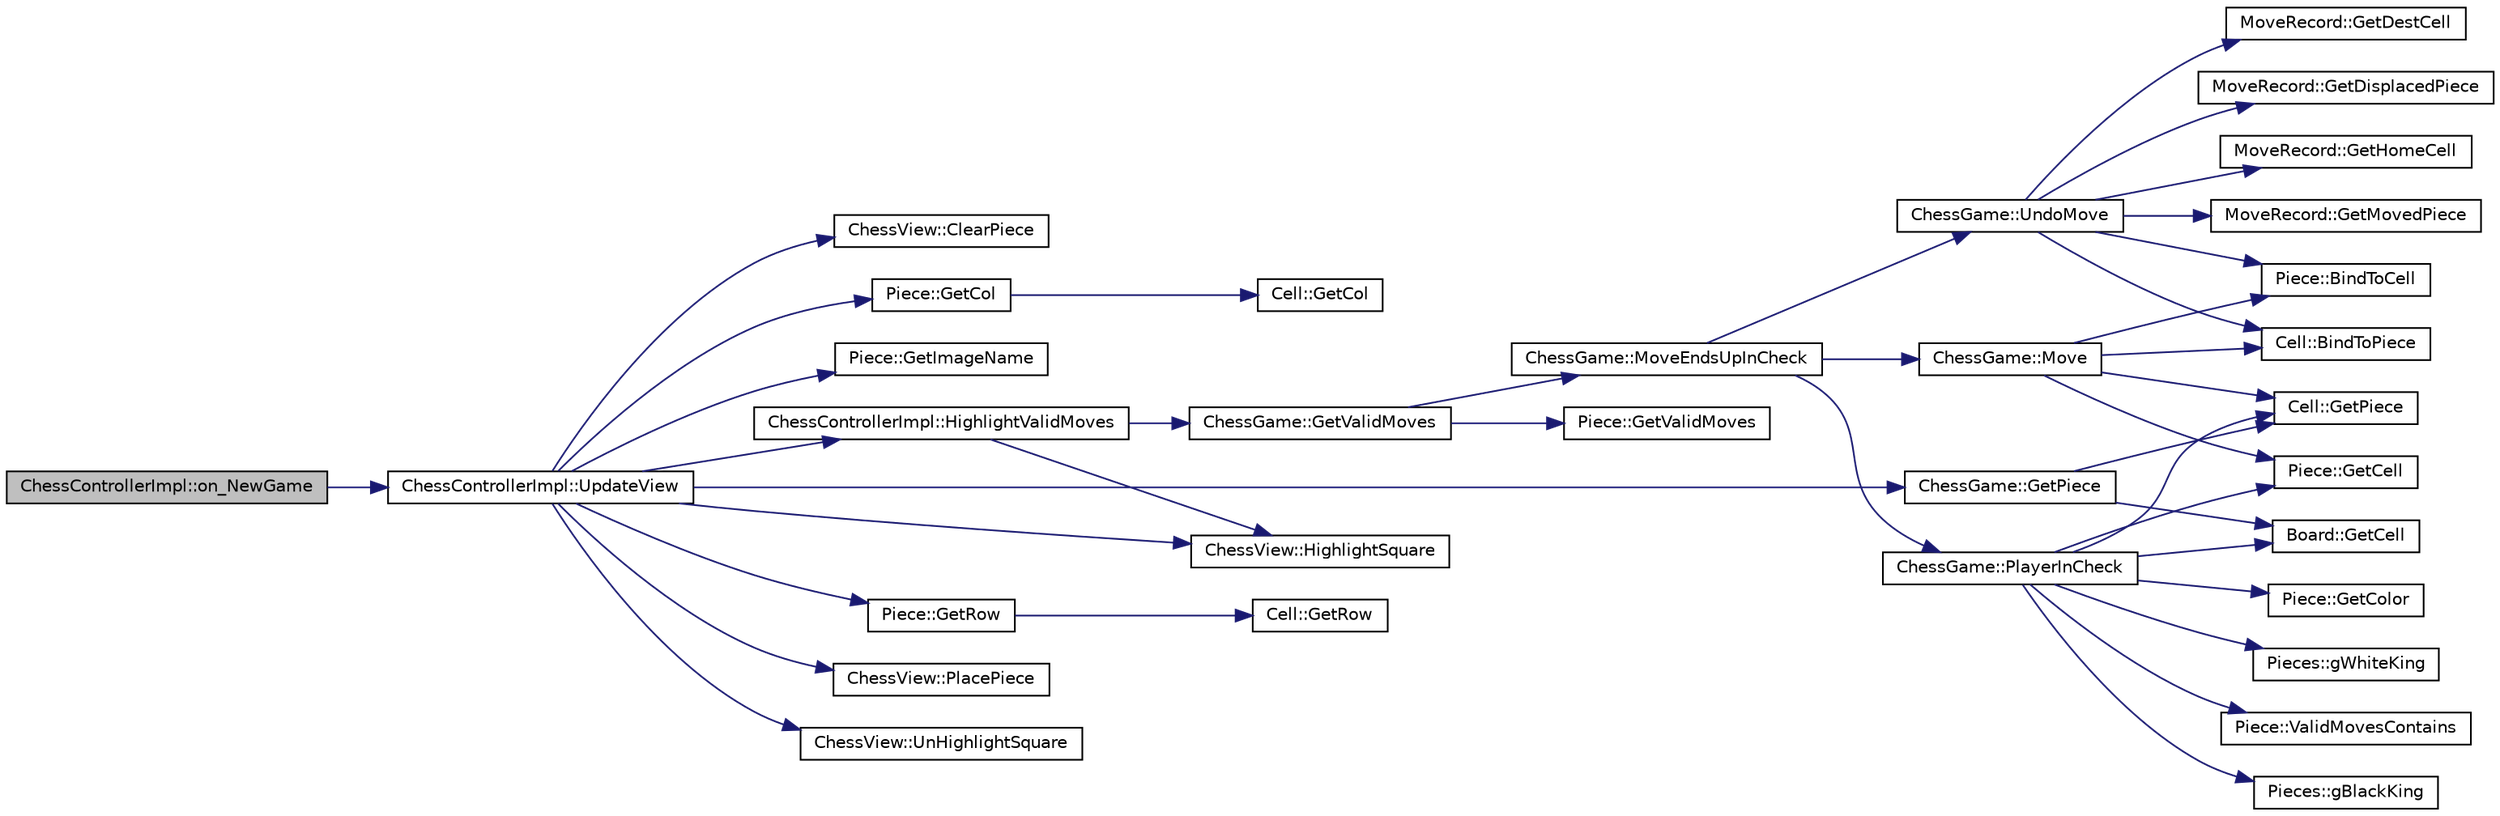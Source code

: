 digraph G
{
  bgcolor="transparent";
  edge [fontname="Helvetica",fontsize="10",labelfontname="Helvetica",labelfontsize="10"];
  node [fontname="Helvetica",fontsize="10",shape=record];
  rankdir=LR;
  Node1 [label="ChessControllerImpl::on_NewGame",height=0.2,width=0.4,color="black", fillcolor="grey75", style="filled" fontcolor="black"];
  Node1 -> Node2 [color="midnightblue",fontsize="10",style="solid",fontname="Helvetica"];
  Node2 [label="ChessControllerImpl::UpdateView",height=0.2,width=0.4,color="black",URL="$d3/d40/classChessControllerImpl.html#a2caf4270e3f57c7fd1ca959042496770"];
  Node2 -> Node3 [color="midnightblue",fontsize="10",style="solid",fontname="Helvetica"];
  Node3 [label="ChessView::ClearPiece",height=0.2,width=0.4,color="black",URL="$d5/d7d/group__chessguiconv.html#ga0ac9c26e67d2c2b30fdff78778536742"];
  Node2 -> Node4 [color="midnightblue",fontsize="10",style="solid",fontname="Helvetica"];
  Node4 [label="Piece::GetCol",height=0.2,width=0.4,color="black",URL="$d5/df0/classPiece.html#a8879a418975a1cc86426ba45bfb6e3f7"];
  Node4 -> Node5 [color="midnightblue",fontsize="10",style="solid",fontname="Helvetica"];
  Node5 [label="Cell::GetCol",height=0.2,width=0.4,color="black",URL="$de/dfd/classCell.html#ab90b2b93e59ceaa3a74789fdfae3b82b"];
  Node2 -> Node6 [color="midnightblue",fontsize="10",style="solid",fontname="Helvetica"];
  Node6 [label="Piece::GetImageName",height=0.2,width=0.4,color="black",URL="$d5/df0/classPiece.html#a6990e92520a7b9137b7369f76e1b5599"];
  Node2 -> Node7 [color="midnightblue",fontsize="10",style="solid",fontname="Helvetica"];
  Node7 [label="ChessGame::GetPiece",height=0.2,width=0.4,color="black",URL="$de/d7b/classChessGame.html#a4dab23bc5612255b5933286c0e130a3a",tooltip="Returns a pointer to the Piece held in the respective row and column."];
  Node7 -> Node8 [color="midnightblue",fontsize="10",style="solid",fontname="Helvetica"];
  Node8 [label="Board::GetCell",height=0.2,width=0.4,color="black",URL="$de/d23/classBoard.html#a35976fe4d5108f29f9de9b83901cf74c"];
  Node7 -> Node9 [color="midnightblue",fontsize="10",style="solid",fontname="Helvetica"];
  Node9 [label="Cell::GetPiece",height=0.2,width=0.4,color="black",URL="$de/dfd/classCell.html#a101bba9095488768a82099930d4ffb61"];
  Node2 -> Node10 [color="midnightblue",fontsize="10",style="solid",fontname="Helvetica"];
  Node10 [label="Piece::GetRow",height=0.2,width=0.4,color="black",URL="$d5/df0/classPiece.html#a736ac1f2c6f91262d714ae6e87f7c0c6"];
  Node10 -> Node11 [color="midnightblue",fontsize="10",style="solid",fontname="Helvetica"];
  Node11 [label="Cell::GetRow",height=0.2,width=0.4,color="black",URL="$de/dfd/classCell.html#a89c871c1dd7e5ccbe158281a3b5e5a27"];
  Node2 -> Node12 [color="midnightblue",fontsize="10",style="solid",fontname="Helvetica"];
  Node12 [label="ChessView::HighlightSquare",height=0.2,width=0.4,color="black",URL="$d5/d7d/group__chessguiconv.html#ga954de14c91a1ca1bfb8fe87a4ae444d5"];
  Node2 -> Node13 [color="midnightblue",fontsize="10",style="solid",fontname="Helvetica"];
  Node13 [label="ChessControllerImpl::HighlightValidMoves",height=0.2,width=0.4,color="black",URL="$d3/d40/classChessControllerImpl.html#a8032c032222c911d35c5e594145eb26b"];
  Node13 -> Node14 [color="midnightblue",fontsize="10",style="solid",fontname="Helvetica"];
  Node14 [label="ChessGame::GetValidMoves",height=0.2,width=0.4,color="black",URL="$de/d7b/classChessGame.html#a879e95c697a952b9e7053fab986d0390",tooltip="Returns a new set of valid cells we can move to, based on whether those moves will result in the move..."];
  Node14 -> Node15 [color="midnightblue",fontsize="10",style="solid",fontname="Helvetica"];
  Node15 [label="Piece::GetValidMoves",height=0.2,width=0.4,color="black",URL="$d5/df0/classPiece.html#a1db2bbb2354fe4eeddd443289b4654c5",tooltip="Returns a set of the cells this piece is allowed to move to."];
  Node14 -> Node16 [color="midnightblue",fontsize="10",style="solid",fontname="Helvetica"];
  Node16 [label="ChessGame::MoveEndsUpInCheck",height=0.2,width=0.4,color="black",URL="$de/d7b/classChessGame.html#a4239f85058cd4250761cf346805a6fd5"];
  Node16 -> Node17 [color="midnightblue",fontsize="10",style="solid",fontname="Helvetica"];
  Node17 [label="ChessGame::Move",height=0.2,width=0.4,color="black",URL="$de/d7b/classChessGame.html#a9654080229c8c231fe8b9c4627c3d969",tooltip="Moves piece to destCell."];
  Node17 -> Node18 [color="midnightblue",fontsize="10",style="solid",fontname="Helvetica"];
  Node18 [label="Piece::BindToCell",height=0.2,width=0.4,color="black",URL="$d5/df0/classPiece.html#a8f18e1e69d0c9ff28f546c7003f12012",tooltip="Change the cell the piece points to."];
  Node17 -> Node19 [color="midnightblue",fontsize="10",style="solid",fontname="Helvetica"];
  Node19 [label="Cell::BindToPiece",height=0.2,width=0.4,color="black",URL="$de/dfd/classCell.html#a8893f7729383333815de49f2e64f40ee"];
  Node17 -> Node20 [color="midnightblue",fontsize="10",style="solid",fontname="Helvetica"];
  Node20 [label="Piece::GetCell",height=0.2,width=0.4,color="black",URL="$d5/df0/classPiece.html#a739c3bd5bda93a637c92e9522254aabe"];
  Node17 -> Node9 [color="midnightblue",fontsize="10",style="solid",fontname="Helvetica"];
  Node16 -> Node21 [color="midnightblue",fontsize="10",style="solid",fontname="Helvetica"];
  Node21 [label="ChessGame::PlayerInCheck",height=0.2,width=0.4,color="black",URL="$de/d7b/classChessGame.html#a34b64046ed709221d5f42647c4d6eafd",tooltip="Checks if this player is in check."];
  Node21 -> Node22 [color="midnightblue",fontsize="10",style="solid",fontname="Helvetica"];
  Node22 [label="Pieces::gBlackKing",height=0.2,width=0.4,color="black",URL="$d4/d73/classPieces.html#a9320e52d8d0fc81f65b49902bf83d65f"];
  Node21 -> Node20 [color="midnightblue",fontsize="10",style="solid",fontname="Helvetica"];
  Node21 -> Node8 [color="midnightblue",fontsize="10",style="solid",fontname="Helvetica"];
  Node21 -> Node23 [color="midnightblue",fontsize="10",style="solid",fontname="Helvetica"];
  Node23 [label="Piece::GetColor",height=0.2,width=0.4,color="black",URL="$d5/df0/classPiece.html#a30f7a75c0a9a7a7429dea1b72277db34"];
  Node21 -> Node9 [color="midnightblue",fontsize="10",style="solid",fontname="Helvetica"];
  Node21 -> Node24 [color="midnightblue",fontsize="10",style="solid",fontname="Helvetica"];
  Node24 [label="Pieces::gWhiteKing",height=0.2,width=0.4,color="black",URL="$d4/d73/classPieces.html#a7f90786626d9a0a6dfcd3e3d2b77af9f"];
  Node21 -> Node25 [color="midnightblue",fontsize="10",style="solid",fontname="Helvetica"];
  Node25 [label="Piece::ValidMovesContains",height=0.2,width=0.4,color="black",URL="$d5/df0/classPiece.html#ad9d5440df6034fc75561bbcedf921aa8"];
  Node16 -> Node26 [color="midnightblue",fontsize="10",style="solid",fontname="Helvetica"];
  Node26 [label="ChessGame::UndoMove",height=0.2,width=0.4,color="black",URL="$de/d7b/classChessGame.html#a30a423bc945c78c99a7d4cb34314a606"];
  Node26 -> Node18 [color="midnightblue",fontsize="10",style="solid",fontname="Helvetica"];
  Node26 -> Node19 [color="midnightblue",fontsize="10",style="solid",fontname="Helvetica"];
  Node26 -> Node27 [color="midnightblue",fontsize="10",style="solid",fontname="Helvetica"];
  Node27 [label="MoveRecord::GetDestCell",height=0.2,width=0.4,color="black",URL="$d0/d57/classMoveRecord.html#aabb88b1c18d9abe3f6ce6f9b6b0b7be8"];
  Node26 -> Node28 [color="midnightblue",fontsize="10",style="solid",fontname="Helvetica"];
  Node28 [label="MoveRecord::GetDisplacedPiece",height=0.2,width=0.4,color="black",URL="$d0/d57/classMoveRecord.html#a69e54798ff2ad91c217be406e80cc9a6"];
  Node26 -> Node29 [color="midnightblue",fontsize="10",style="solid",fontname="Helvetica"];
  Node29 [label="MoveRecord::GetHomeCell",height=0.2,width=0.4,color="black",URL="$d0/d57/classMoveRecord.html#aa9de77325f5c3cf80eddc3574cdf7a50"];
  Node26 -> Node30 [color="midnightblue",fontsize="10",style="solid",fontname="Helvetica"];
  Node30 [label="MoveRecord::GetMovedPiece",height=0.2,width=0.4,color="black",URL="$d0/d57/classMoveRecord.html#a71e59ebc247bf0cf867cff662c2907d3"];
  Node13 -> Node12 [color="midnightblue",fontsize="10",style="solid",fontname="Helvetica"];
  Node2 -> Node31 [color="midnightblue",fontsize="10",style="solid",fontname="Helvetica"];
  Node31 [label="ChessView::PlacePiece",height=0.2,width=0.4,color="black",URL="$d5/d7d/group__chessguiconv.html#ga73e66457496b8bcb59b8f2d739a44f0c"];
  Node2 -> Node32 [color="midnightblue",fontsize="10",style="solid",fontname="Helvetica"];
  Node32 [label="ChessView::UnHighlightSquare",height=0.2,width=0.4,color="black",URL="$d5/d7d/group__chessguiconv.html#gaeb25a8328e52aad2bb499bdc0f4efae9"];
}
